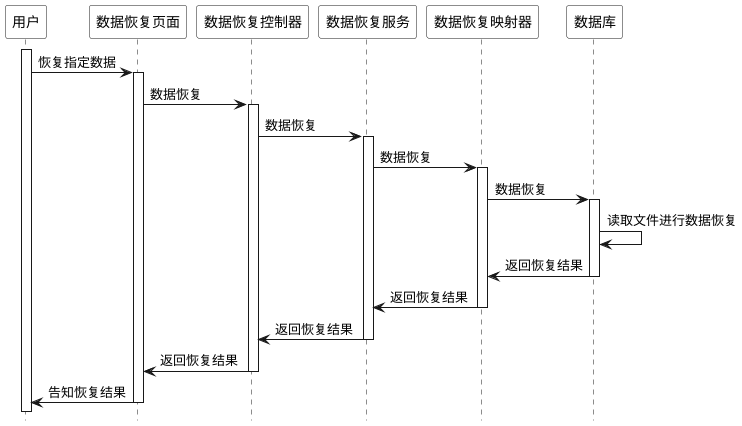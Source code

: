 @startuml workspace

hide footbox
skinparam sequence {
  ParticipantBackgroundColor #ffffff
  ParticipantFontColor #000000
}

activate 用户
用户 -> 数据恢复页面: 恢复指定数据

activate 数据恢复页面
数据恢复页面 -> 数据恢复控制器: 数据恢复

activate 数据恢复控制器
数据恢复控制器 -> 数据恢复服务: 数据恢复

activate 数据恢复服务
数据恢复服务 -> 数据恢复映射器: 数据恢复

activate 数据恢复映射器
数据恢复映射器 -> 数据库: 数据恢复

activate 数据库 
数据库 -> 数据库: 读取文件进行数据恢复

数据库 -> 数据恢复映射器: 返回恢复结果
deactivate 数据库

数据恢复映射器 -> 数据恢复服务: 返回恢复结果
deactivate 数据恢复映射器

数据恢复服务 -> 数据恢复控制器: 返回恢复结果
deactivate 数据恢复服务

数据恢复控制器 -> 数据恢复页面: 返回恢复结果
deactivate 数据恢复控制器

数据恢复页面 -> 用户: 告知恢复结果
deactivate 数据恢复页面

@enduml